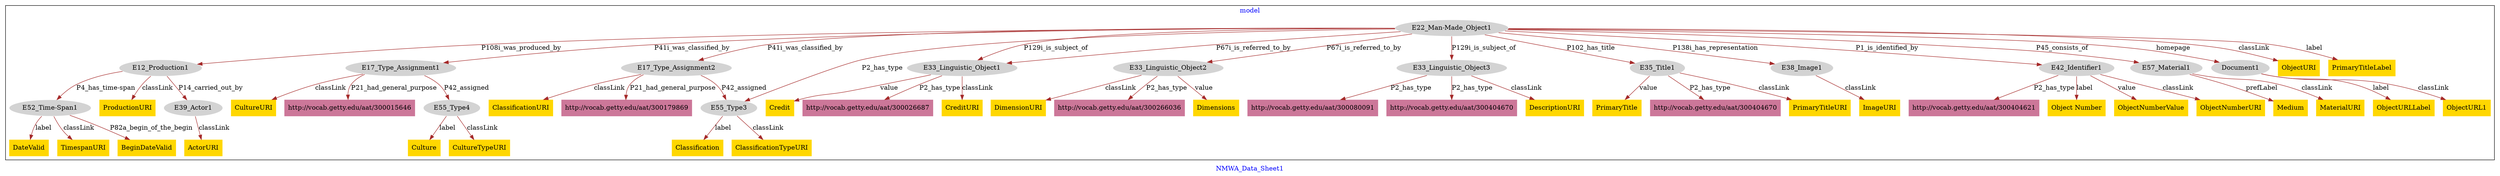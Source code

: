 digraph n0 {
fontcolor="blue"
remincross="true"
label="NMWA_Data_Sheet1"
subgraph cluster {
label="model"
n2[style="filled",color="white",fillcolor="lightgray",label="E12_Production1"];
n3[style="filled",color="white",fillcolor="lightgray",label="E39_Actor1"];
n4[style="filled",color="white",fillcolor="lightgray",label="E52_Time-Span1"];
n5[style="filled",color="white",fillcolor="lightgray",label="E17_Type_Assignment1"];
n6[style="filled",color="white",fillcolor="lightgray",label="E55_Type4"];
n7[style="filled",color="white",fillcolor="lightgray",label="E17_Type_Assignment2"];
n8[style="filled",color="white",fillcolor="lightgray",label="E55_Type3"];
n9[style="filled",color="white",fillcolor="lightgray",label="E22_Man-Made_Object1"];
n10[style="filled",color="white",fillcolor="lightgray",label="E33_Linguistic_Object1"];
n11[style="filled",color="white",fillcolor="lightgray",label="E33_Linguistic_Object2"];
n12[style="filled",color="white",fillcolor="lightgray",label="E33_Linguistic_Object3"];
n13[style="filled",color="white",fillcolor="lightgray",label="E35_Title1"];
n14[style="filled",color="white",fillcolor="lightgray",label="E38_Image1"];
n15[style="filled",color="white",fillcolor="lightgray",label="E42_Identifier1"];
n16[style="filled",color="white",fillcolor="lightgray",label="E57_Material1"];
n17[style="filled",color="white",fillcolor="lightgray",label="Document1"];
n18[shape="plaintext",style="filled",fillcolor="gold",label="Classification"];
n19[shape="plaintext",style="filled",fillcolor="gold",label="CreditURI"];
n20[shape="plaintext",style="filled",fillcolor="gold",label="ActorURI"];
n21[shape="plaintext",style="filled",fillcolor="gold",label="Culture"];
n22[shape="plaintext",style="filled",fillcolor="gold",label="ImageURI"];
n23[shape="plaintext",style="filled",fillcolor="gold",label="ClassificationTypeURI"];
n24[shape="plaintext",style="filled",fillcolor="gold",label="Object Number"];
n25[shape="plaintext",style="filled",fillcolor="gold",label="Credit"];
n26[shape="plaintext",style="filled",fillcolor="gold",label="DescriptionURI"];
n27[shape="plaintext",style="filled",fillcolor="gold",label="ClassificationURI"];
n28[shape="plaintext",style="filled",fillcolor="gold",label="ObjectNumberValue"];
n29[shape="plaintext",style="filled",fillcolor="gold",label="ObjectURI"];
n30[shape="plaintext",style="filled",fillcolor="gold",label="PrimaryTitleURI"];
n31[shape="plaintext",style="filled",fillcolor="gold",label="MaterialURI"];
n32[shape="plaintext",style="filled",fillcolor="gold",label="BeginDateValid"];
n33[shape="plaintext",style="filled",fillcolor="gold",label="DateValid"];
n34[shape="plaintext",style="filled",fillcolor="gold",label="ObjectNumberURI"];
n35[shape="plaintext",style="filled",fillcolor="gold",label="ProductionURI"];
n36[shape="plaintext",style="filled",fillcolor="gold",label="Dimensions"];
n37[shape="plaintext",style="filled",fillcolor="gold",label="Medium"];
n38[shape="plaintext",style="filled",fillcolor="gold",label="CultureURI"];
n39[shape="plaintext",style="filled",fillcolor="gold",label="ObjectURL1"];
n40[shape="plaintext",style="filled",fillcolor="gold",label="CultureTypeURI"];
n41[shape="plaintext",style="filled",fillcolor="gold",label="ObjectURLLabel"];
n42[shape="plaintext",style="filled",fillcolor="gold",label="DimensionURI"];
n43[shape="plaintext",style="filled",fillcolor="gold",label="PrimaryTitle"];
n44[shape="plaintext",style="filled",fillcolor="gold",label="PrimaryTitleLabel"];
n45[shape="plaintext",style="filled",fillcolor="gold",label="TimespanURI"];
n46[shape="plaintext",style="filled",fillcolor="#CC7799",label="http://vocab.getty.edu/aat/300266036"];
n47[shape="plaintext",style="filled",fillcolor="#CC7799",label="http://vocab.getty.edu/aat/300026687"];
n48[shape="plaintext",style="filled",fillcolor="#CC7799",label="http://vocab.getty.edu/aat/300404621"];
n49[shape="plaintext",style="filled",fillcolor="#CC7799",label="http://vocab.getty.edu/aat/300404670"];
n50[shape="plaintext",style="filled",fillcolor="#CC7799",label="http://vocab.getty.edu/aat/300179869"];
n51[shape="plaintext",style="filled",fillcolor="#CC7799",label="http://vocab.getty.edu/aat/300015646"];
n52[shape="plaintext",style="filled",fillcolor="#CC7799",label="http://vocab.getty.edu/aat/300080091"];
n53[shape="plaintext",style="filled",fillcolor="#CC7799",label="http://vocab.getty.edu/aat/300404670"];
}
n2 -> n3[color="brown",fontcolor="black",label="P14_carried_out_by"]
n2 -> n4[color="brown",fontcolor="black",label="P4_has_time-span"]
n5 -> n6[color="brown",fontcolor="black",label="P42_assigned"]
n7 -> n8[color="brown",fontcolor="black",label="P42_assigned"]
n9 -> n2[color="brown",fontcolor="black",label="P108i_was_produced_by"]
n9 -> n5[color="brown",fontcolor="black",label="P41i_was_classified_by"]
n9 -> n7[color="brown",fontcolor="black",label="P41i_was_classified_by"]
n9 -> n10[color="brown",fontcolor="black",label="P129i_is_subject_of"]
n9 -> n11[color="brown",fontcolor="black",label="P67i_is_referred_to_by"]
n9 -> n12[color="brown",fontcolor="black",label="P129i_is_subject_of"]
n9 -> n13[color="brown",fontcolor="black",label="P102_has_title"]
n9 -> n14[color="brown",fontcolor="black",label="P138i_has_representation"]
n9 -> n15[color="brown",fontcolor="black",label="P1_is_identified_by"]
n9 -> n16[color="brown",fontcolor="black",label="P45_consists_of"]
n9 -> n17[color="brown",fontcolor="black",label="homepage"]
n8 -> n18[color="brown",fontcolor="black",label="label"]
n10 -> n19[color="brown",fontcolor="black",label="classLink"]
n3 -> n20[color="brown",fontcolor="black",label="classLink"]
n6 -> n21[color="brown",fontcolor="black",label="label"]
n14 -> n22[color="brown",fontcolor="black",label="classLink"]
n8 -> n23[color="brown",fontcolor="black",label="classLink"]
n15 -> n24[color="brown",fontcolor="black",label="label"]
n10 -> n25[color="brown",fontcolor="black",label="value"]
n12 -> n26[color="brown",fontcolor="black",label="classLink"]
n7 -> n27[color="brown",fontcolor="black",label="classLink"]
n15 -> n28[color="brown",fontcolor="black",label="value"]
n9 -> n29[color="brown",fontcolor="black",label="classLink"]
n13 -> n30[color="brown",fontcolor="black",label="classLink"]
n16 -> n31[color="brown",fontcolor="black",label="classLink"]
n4 -> n32[color="brown",fontcolor="black",label="P82a_begin_of_the_begin"]
n4 -> n33[color="brown",fontcolor="black",label="label"]
n15 -> n34[color="brown",fontcolor="black",label="classLink"]
n2 -> n35[color="brown",fontcolor="black",label="classLink"]
n11 -> n36[color="brown",fontcolor="black",label="value"]
n16 -> n37[color="brown",fontcolor="black",label="prefLabel"]
n5 -> n38[color="brown",fontcolor="black",label="classLink"]
n17 -> n39[color="brown",fontcolor="black",label="classLink"]
n6 -> n40[color="brown",fontcolor="black",label="classLink"]
n17 -> n41[color="brown",fontcolor="black",label="label"]
n11 -> n42[color="brown",fontcolor="black",label="classLink"]
n13 -> n43[color="brown",fontcolor="black",label="value"]
n9 -> n44[color="brown",fontcolor="black",label="label"]
n4 -> n45[color="brown",fontcolor="black",label="classLink"]
n11 -> n46[color="brown",fontcolor="black",label="P2_has_type"]
n10 -> n47[color="brown",fontcolor="black",label="P2_has_type"]
n15 -> n48[color="brown",fontcolor="black",label="P2_has_type"]
n9 -> n10[color="brown",fontcolor="black",label="P67i_is_referred_to_by"]
n13 -> n49[color="brown",fontcolor="black",label="P2_has_type"]
n7 -> n50[color="brown",fontcolor="black",label="P21_had_general_purpose"]
n5 -> n51[color="brown",fontcolor="black",label="P21_had_general_purpose"]
n12 -> n52[color="brown",fontcolor="black",label="P2_has_type"]
n9 -> n8[color="brown",fontcolor="black",label="P2_has_type"]
n12 -> n53[color="brown",fontcolor="black",label="P2_has_type"]
}
